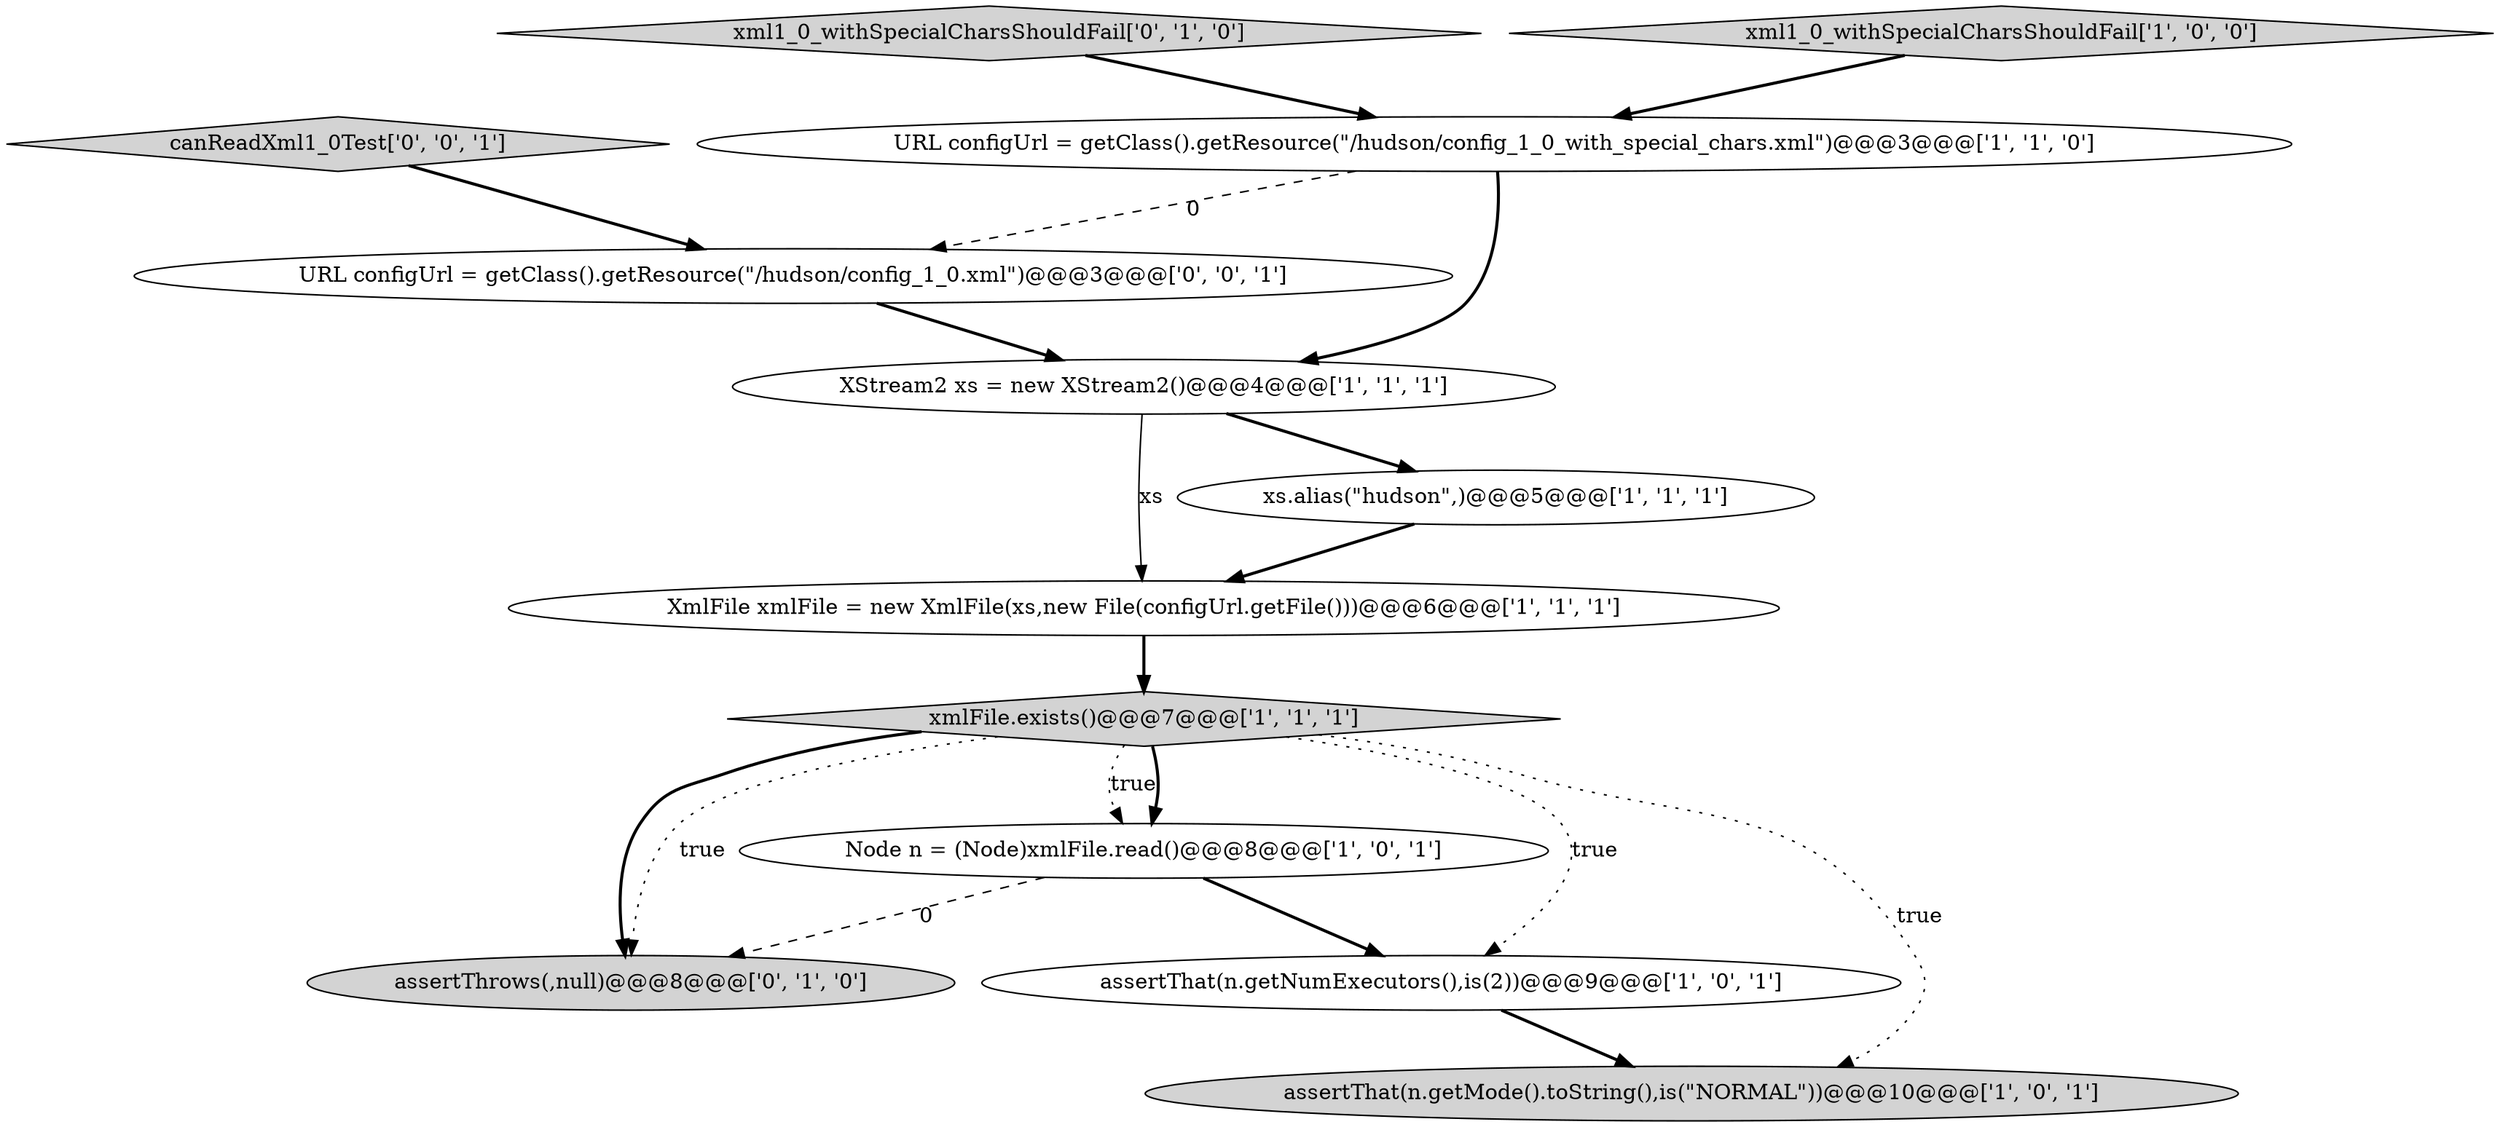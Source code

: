digraph {
8 [style = filled, label = "XStream2 xs = new XStream2()@@@4@@@['1', '1', '1']", fillcolor = white, shape = ellipse image = "AAA0AAABBB1BBB"];
5 [style = filled, label = "Node n = (Node)xmlFile.read()@@@8@@@['1', '0', '1']", fillcolor = white, shape = ellipse image = "AAA0AAABBB1BBB"];
6 [style = filled, label = "xmlFile.exists()@@@7@@@['1', '1', '1']", fillcolor = lightgray, shape = diamond image = "AAA0AAABBB1BBB"];
10 [style = filled, label = "xml1_0_withSpecialCharsShouldFail['0', '1', '0']", fillcolor = lightgray, shape = diamond image = "AAA0AAABBB2BBB"];
0 [style = filled, label = "XmlFile xmlFile = new XmlFile(xs,new File(configUrl.getFile()))@@@6@@@['1', '1', '1']", fillcolor = white, shape = ellipse image = "AAA0AAABBB1BBB"];
9 [style = filled, label = "assertThrows(,null)@@@8@@@['0', '1', '0']", fillcolor = lightgray, shape = ellipse image = "AAA1AAABBB2BBB"];
3 [style = filled, label = "xs.alias(\"hudson\",)@@@5@@@['1', '1', '1']", fillcolor = white, shape = ellipse image = "AAA0AAABBB1BBB"];
4 [style = filled, label = "URL configUrl = getClass().getResource(\"/hudson/config_1_0_with_special_chars.xml\")@@@3@@@['1', '1', '0']", fillcolor = white, shape = ellipse image = "AAA0AAABBB1BBB"];
2 [style = filled, label = "assertThat(n.getMode().toString(),is(\"NORMAL\"))@@@10@@@['1', '0', '1']", fillcolor = lightgray, shape = ellipse image = "AAA0AAABBB1BBB"];
7 [style = filled, label = "assertThat(n.getNumExecutors(),is(2))@@@9@@@['1', '0', '1']", fillcolor = white, shape = ellipse image = "AAA0AAABBB1BBB"];
12 [style = filled, label = "URL configUrl = getClass().getResource(\"/hudson/config_1_0.xml\")@@@3@@@['0', '0', '1']", fillcolor = white, shape = ellipse image = "AAA0AAABBB3BBB"];
1 [style = filled, label = "xml1_0_withSpecialCharsShouldFail['1', '0', '0']", fillcolor = lightgray, shape = diamond image = "AAA0AAABBB1BBB"];
11 [style = filled, label = "canReadXml1_0Test['0', '0', '1']", fillcolor = lightgray, shape = diamond image = "AAA0AAABBB3BBB"];
0->6 [style = bold, label=""];
6->9 [style = dotted, label="true"];
8->0 [style = solid, label="xs"];
6->5 [style = dotted, label="true"];
6->2 [style = dotted, label="true"];
6->7 [style = dotted, label="true"];
4->8 [style = bold, label=""];
11->12 [style = bold, label=""];
10->4 [style = bold, label=""];
4->12 [style = dashed, label="0"];
3->0 [style = bold, label=""];
12->8 [style = bold, label=""];
6->5 [style = bold, label=""];
5->7 [style = bold, label=""];
5->9 [style = dashed, label="0"];
8->3 [style = bold, label=""];
1->4 [style = bold, label=""];
6->9 [style = bold, label=""];
7->2 [style = bold, label=""];
}
